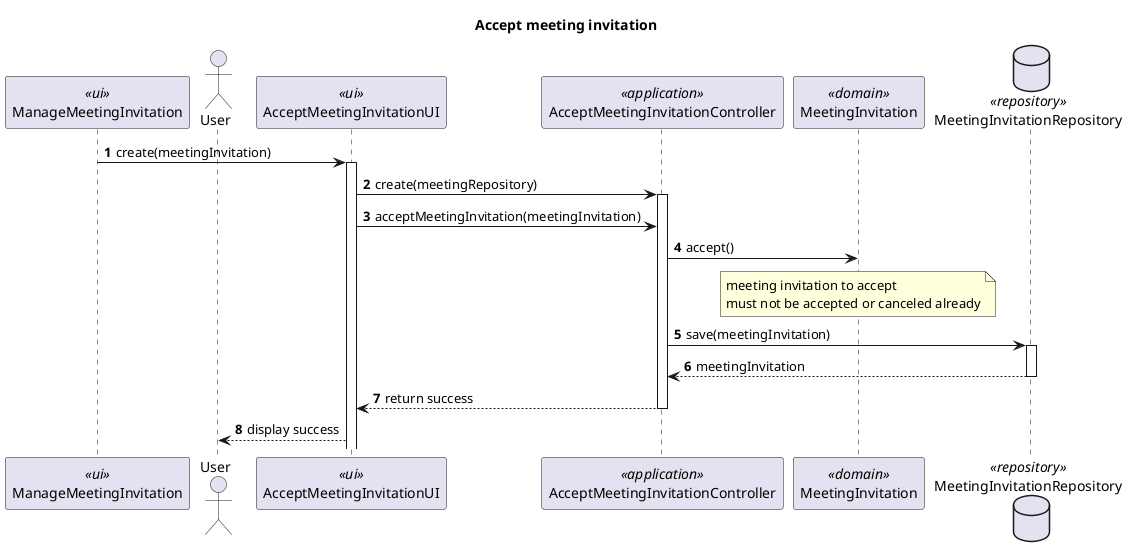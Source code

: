 @startuml

autonumber
skinparam packageStyle rect
skinparam defaultFontName FG Virgil
skinparam shadowing false

title Accept meeting invitation

participant "ManageMeetingInvitation" as manageUI <<ui>>
actor "User" as user
participant "AcceptMeetingInvitationUI" as ui <<ui>>
participant "AcceptMeetingInvitationController" as controller <<application>>
participant "MeetingInvitation" as meetingInvitation <<domain>>
database "MeetingInvitationRepository" as meetingRepository <<repository>>

manageUI -> ui: create(meetingInvitation)

activate ui

ui -> controller: create(meetingRepository)
activate controller
ui -> controller: acceptMeetingInvitation(meetingInvitation)
controller -> meetingInvitation: accept()

note over meetingInvitation: meeting invitation to accept\nmust not be accepted or canceled already

controller -> meetingRepository: save(meetingInvitation)
activate meetingRepository
meetingRepository --> controller: meetingInvitation
deactivate meetingRepository

controller --> ui: return success
deactivate controller

ui --> user: display success

@enduml
